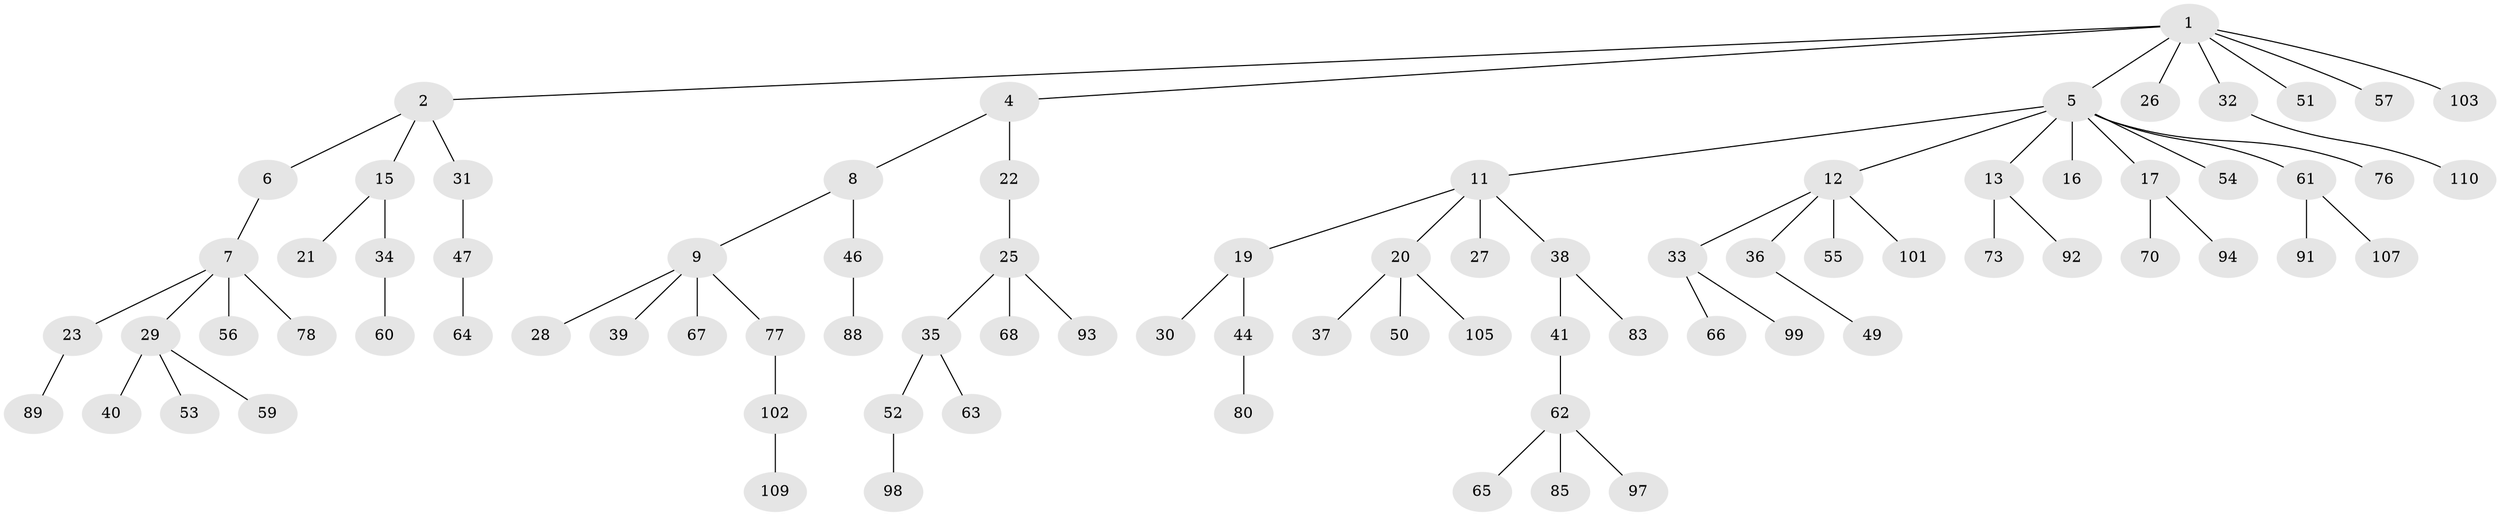 // original degree distribution, {5: 0.07272727272727272, 4: 0.06363636363636363, 3: 0.07272727272727272, 6: 0.02727272727272727, 2: 0.21818181818181817, 1: 0.5454545454545454}
// Generated by graph-tools (version 1.1) at 2025/11/02/27/25 16:11:25]
// undirected, 82 vertices, 81 edges
graph export_dot {
graph [start="1"]
  node [color=gray90,style=filled];
  1 [super="+3"];
  2;
  4;
  5 [super="+10"];
  6;
  7 [super="+71"];
  8 [super="+106"];
  9 [super="+18"];
  11 [super="+14"];
  12 [super="+86"];
  13 [super="+79"];
  15 [super="+81"];
  16 [super="+58"];
  17 [super="+42"];
  19;
  20 [super="+24"];
  21;
  22;
  23 [super="+84"];
  25 [super="+95"];
  26 [super="+72"];
  27;
  28;
  29;
  30;
  31;
  32;
  33;
  34 [super="+108"];
  35 [super="+48"];
  36 [super="+43"];
  37;
  38 [super="+74"];
  39 [super="+96"];
  40;
  41;
  44 [super="+45"];
  46;
  47;
  49;
  50 [super="+75"];
  51;
  52;
  53;
  54;
  55 [super="+82"];
  56;
  57;
  59;
  60;
  61 [super="+100"];
  62 [super="+87"];
  63;
  64 [super="+69"];
  65;
  66;
  67;
  68;
  70;
  73;
  76;
  77;
  78 [super="+90"];
  80;
  83;
  85;
  88 [super="+104"];
  89;
  91;
  92;
  93;
  94;
  97;
  98;
  99;
  101;
  102;
  103;
  105;
  107;
  109;
  110;
  1 -- 2;
  1 -- 4;
  1 -- 5;
  1 -- 32;
  1 -- 51;
  1 -- 103;
  1 -- 57;
  1 -- 26;
  2 -- 6;
  2 -- 15;
  2 -- 31;
  4 -- 8;
  4 -- 22;
  5 -- 12;
  5 -- 13;
  5 -- 17;
  5 -- 61;
  5 -- 16;
  5 -- 54;
  5 -- 11;
  5 -- 76;
  6 -- 7;
  7 -- 23;
  7 -- 29;
  7 -- 56;
  7 -- 78;
  8 -- 9;
  8 -- 46;
  9 -- 28;
  9 -- 39;
  9 -- 67;
  9 -- 77;
  11 -- 19;
  11 -- 20;
  11 -- 38;
  11 -- 27;
  12 -- 33;
  12 -- 36;
  12 -- 55;
  12 -- 101;
  13 -- 73;
  13 -- 92;
  15 -- 21;
  15 -- 34;
  17 -- 94;
  17 -- 70;
  19 -- 30;
  19 -- 44;
  20 -- 37;
  20 -- 50;
  20 -- 105;
  22 -- 25;
  23 -- 89;
  25 -- 35;
  25 -- 68;
  25 -- 93;
  29 -- 40;
  29 -- 53;
  29 -- 59;
  31 -- 47;
  32 -- 110;
  33 -- 66;
  33 -- 99;
  34 -- 60;
  35 -- 52;
  35 -- 63;
  36 -- 49;
  38 -- 41;
  38 -- 83;
  41 -- 62;
  44 -- 80;
  46 -- 88;
  47 -- 64;
  52 -- 98;
  61 -- 91;
  61 -- 107;
  62 -- 65;
  62 -- 85;
  62 -- 97;
  77 -- 102;
  102 -- 109;
}
